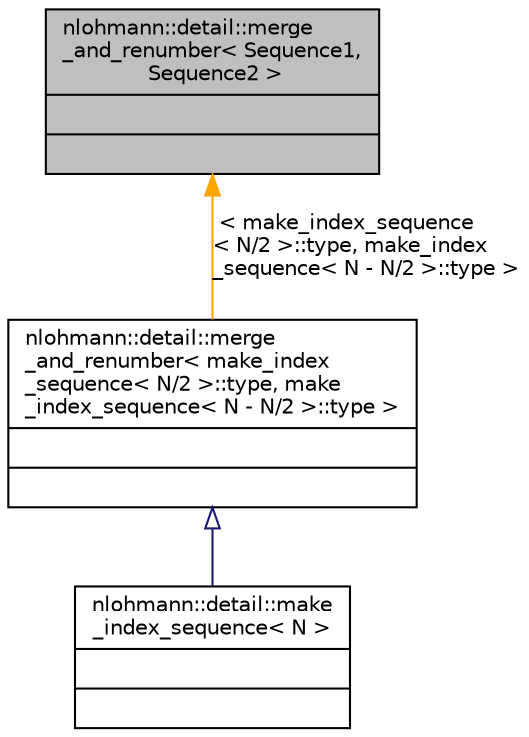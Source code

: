 digraph "nlohmann::detail::merge_and_renumber&lt; Sequence1, Sequence2 &gt;"
{
 // INTERACTIVE_SVG=YES
  bgcolor="transparent";
  edge [fontname="Helvetica",fontsize="10",labelfontname="Helvetica",labelfontsize="10"];
  node [fontname="Helvetica",fontsize="10",shape=record];
  Node0 [label="{nlohmann::detail::merge\l_and_renumber\< Sequence1,\l Sequence2 \>\n||}",height=0.2,width=0.4,color="black", fillcolor="grey75", style="filled", fontcolor="black"];
  Node0 -> Node1 [dir="back",color="orange",fontsize="10",style="solid",label=" \< make_index_sequence\l\< N/2 \>::type, make_index\l_sequence\< N - N/2 \>::type \>" ,fontname="Helvetica"];
  Node1 [label="{nlohmann::detail::merge\l_and_renumber\< make_index\l_sequence\< N/2 \>::type, make\l_index_sequence\< N - N/2 \>::type \>\n||}",height=0.2,width=0.4,color="black",URL="$da/de9/structnlohmann_1_1detail_1_1merge__and__renumber.html"];
  Node1 -> Node2 [dir="back",color="midnightblue",fontsize="10",style="solid",arrowtail="onormal",fontname="Helvetica"];
  Node2 [label="{nlohmann::detail::make\l_index_sequence\< N \>\n||}",height=0.2,width=0.4,color="black",URL="$d9/d0e/structnlohmann_1_1detail_1_1make__index__sequence.html"];
}
